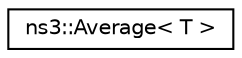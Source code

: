 digraph "Graphical Class Hierarchy"
{
 // LATEX_PDF_SIZE
  edge [fontname="Helvetica",fontsize="10",labelfontname="Helvetica",labelfontsize="10"];
  node [fontname="Helvetica",fontsize="10",shape=record];
  rankdir="LR";
  Node0 [label="ns3::Average\< T \>",height=0.2,width=0.4,color="black", fillcolor="white", style="filled",URL="$classns3_1_1_average.html",tooltip="Simple average, min, max and std."];
}

